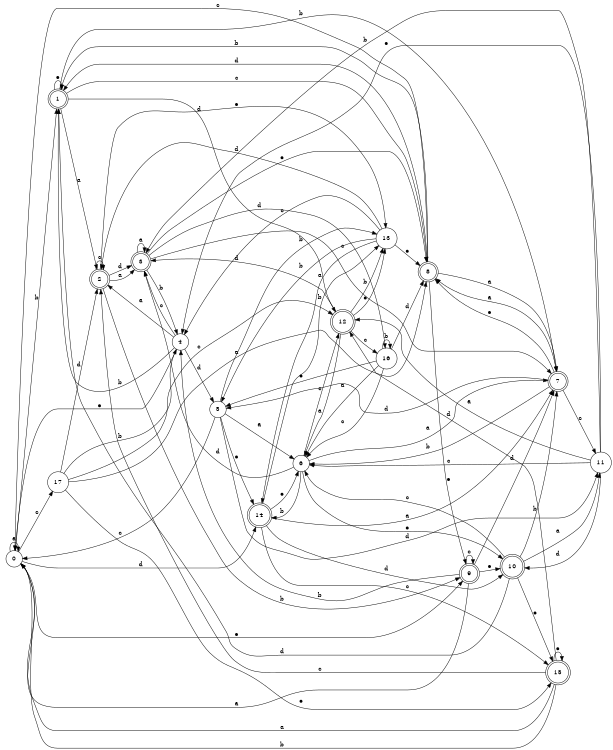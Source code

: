 digraph n15_7 {
__start0 [label="" shape="none"];

rankdir=LR;
size="8,5";

s0 [style="filled", color="black", fillcolor="white" shape="circle", label="0"];
s1 [style="rounded,filled", color="black", fillcolor="white" shape="doublecircle", label="1"];
s2 [style="rounded,filled", color="black", fillcolor="white" shape="doublecircle", label="2"];
s3 [style="rounded,filled", color="black", fillcolor="white" shape="doublecircle", label="3"];
s4 [style="filled", color="black", fillcolor="white" shape="circle", label="4"];
s5 [style="filled", color="black", fillcolor="white" shape="circle", label="5"];
s6 [style="filled", color="black", fillcolor="white" shape="circle", label="6"];
s7 [style="rounded,filled", color="black", fillcolor="white" shape="doublecircle", label="7"];
s8 [style="rounded,filled", color="black", fillcolor="white" shape="doublecircle", label="8"];
s9 [style="rounded,filled", color="black", fillcolor="white" shape="doublecircle", label="9"];
s10 [style="rounded,filled", color="black", fillcolor="white" shape="doublecircle", label="10"];
s11 [style="filled", color="black", fillcolor="white" shape="circle", label="11"];
s12 [style="rounded,filled", color="black", fillcolor="white" shape="doublecircle", label="12"];
s13 [style="filled", color="black", fillcolor="white" shape="circle", label="13"];
s14 [style="rounded,filled", color="black", fillcolor="white" shape="doublecircle", label="14"];
s15 [style="rounded,filled", color="black", fillcolor="white" shape="doublecircle", label="15"];
s16 [style="filled", color="black", fillcolor="white" shape="circle", label="16"];
s17 [style="filled", color="black", fillcolor="white" shape="circle", label="17"];
s0 -> s0 [label="a"];
s0 -> s1 [label="b"];
s0 -> s17 [label="c"];
s0 -> s14 [label="d"];
s0 -> s9 [label="e"];
s1 -> s2 [label="a"];
s1 -> s7 [label="b"];
s1 -> s8 [label="c"];
s1 -> s12 [label="d"];
s1 -> s1 [label="e"];
s2 -> s3 [label="a"];
s2 -> s9 [label="b"];
s2 -> s2 [label="c"];
s2 -> s3 [label="d"];
s2 -> s13 [label="e"];
s3 -> s3 [label="a"];
s3 -> s4 [label="b"];
s3 -> s7 [label="c"];
s3 -> s16 [label="d"];
s3 -> s8 [label="e"];
s4 -> s2 [label="a"];
s4 -> s1 [label="b"];
s4 -> s3 [label="c"];
s4 -> s5 [label="d"];
s4 -> s0 [label="e"];
s5 -> s6 [label="a"];
s5 -> s13 [label="b"];
s5 -> s0 [label="c"];
s5 -> s11 [label="d"];
s5 -> s14 [label="e"];
s6 -> s7 [label="a"];
s6 -> s14 [label="b"];
s6 -> s12 [label="c"];
s6 -> s3 [label="d"];
s6 -> s10 [label="e"];
s7 -> s8 [label="a"];
s7 -> s6 [label="b"];
s7 -> s11 [label="c"];
s7 -> s5 [label="d"];
s7 -> s8 [label="e"];
s8 -> s7 [label="a"];
s8 -> s1 [label="b"];
s8 -> s0 [label="c"];
s8 -> s1 [label="d"];
s8 -> s9 [label="e"];
s9 -> s0 [label="a"];
s9 -> s4 [label="b"];
s9 -> s9 [label="c"];
s9 -> s7 [label="d"];
s9 -> s10 [label="e"];
s10 -> s11 [label="a"];
s10 -> s7 [label="b"];
s10 -> s6 [label="c"];
s10 -> s1 [label="d"];
s10 -> s15 [label="e"];
s11 -> s12 [label="a"];
s11 -> s3 [label="b"];
s11 -> s6 [label="c"];
s11 -> s10 [label="d"];
s11 -> s4 [label="e"];
s12 -> s6 [label="a"];
s12 -> s13 [label="b"];
s12 -> s16 [label="c"];
s12 -> s3 [label="d"];
s12 -> s13 [label="e"];
s13 -> s14 [label="a"];
s13 -> s5 [label="b"];
s13 -> s4 [label="c"];
s13 -> s2 [label="d"];
s13 -> s8 [label="e"];
s14 -> s7 [label="a"];
s14 -> s13 [label="b"];
s14 -> s15 [label="c"];
s14 -> s10 [label="d"];
s14 -> s6 [label="e"];
s15 -> s0 [label="a"];
s15 -> s0 [label="b"];
s15 -> s2 [label="c"];
s15 -> s12 [label="d"];
s15 -> s15 [label="e"];
s16 -> s6 [label="a"];
s16 -> s16 [label="b"];
s16 -> s6 [label="c"];
s16 -> s8 [label="d"];
s16 -> s5 [label="e"];
s17 -> s8 [label="a"];
s17 -> s4 [label="b"];
s17 -> s12 [label="c"];
s17 -> s2 [label="d"];
s17 -> s15 [label="e"];

}
